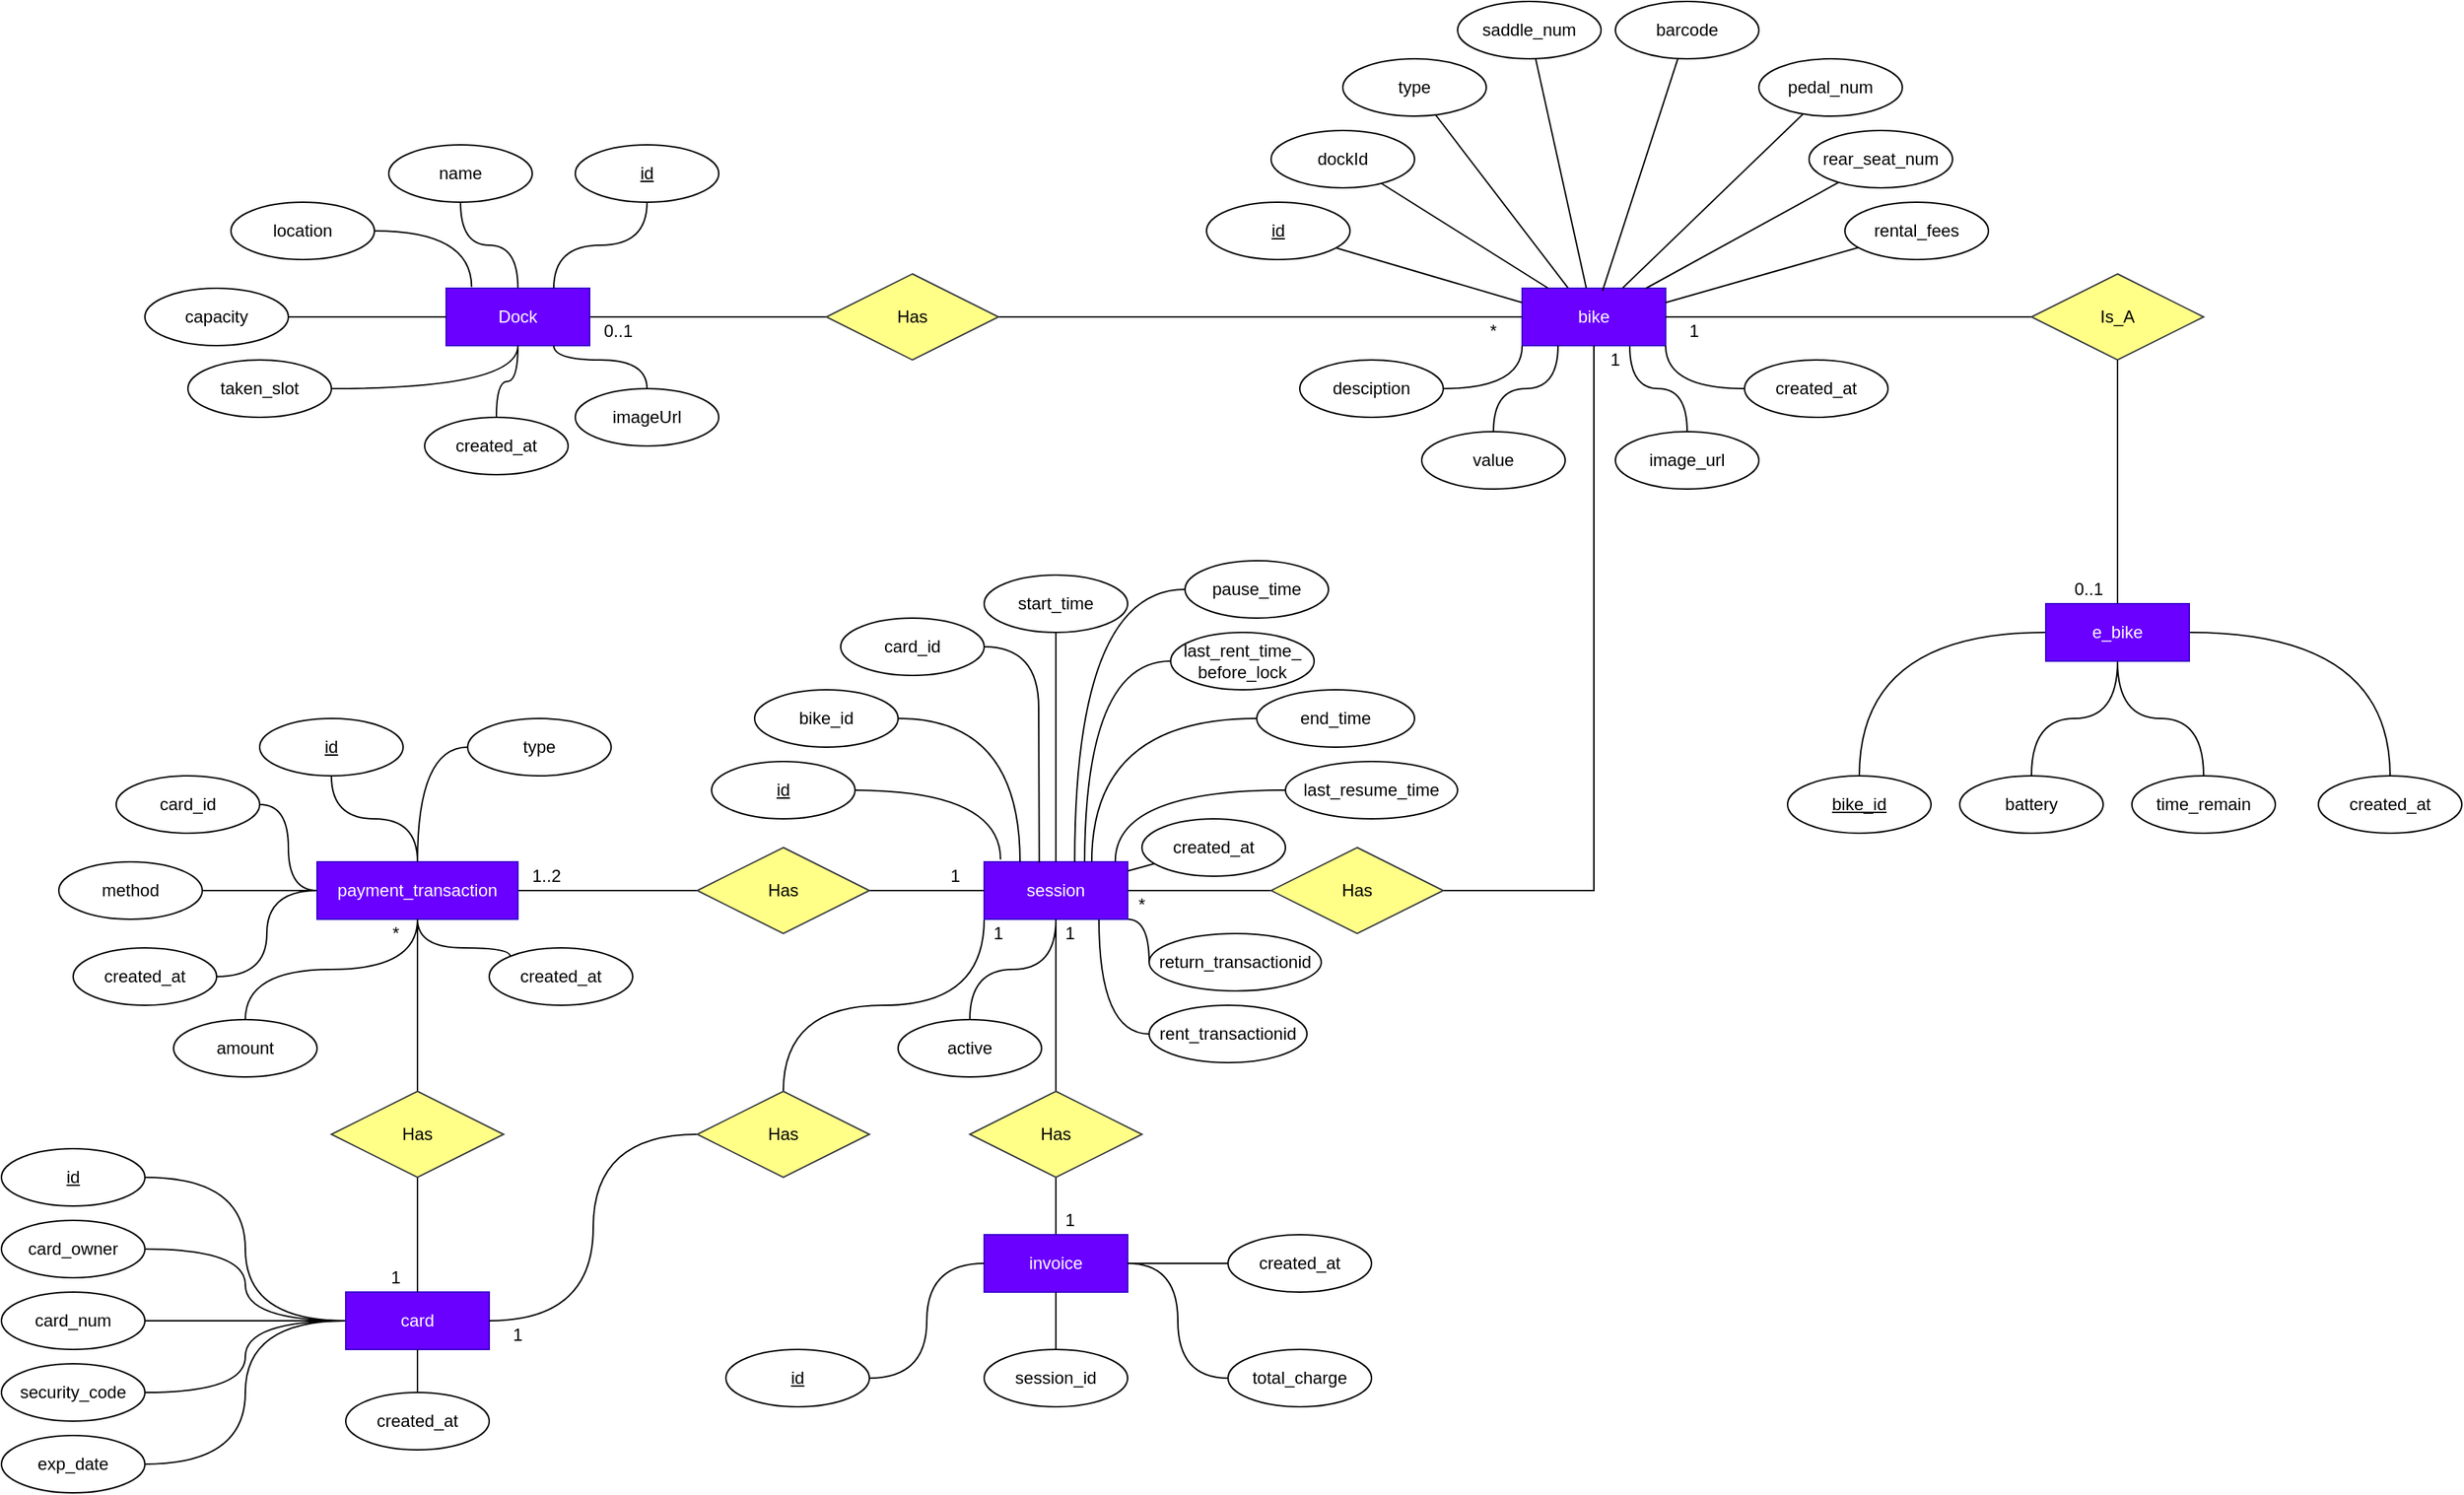 <mxfile version="14.0.4" type="google"><diagram id="R2lEEEUBdFMjLlhIrx00" name="Page-1"><mxGraphModel dx="5002" dy="3440" grid="1" gridSize="10" guides="1" tooltips="1" connect="1" arrows="1" fold="1" page="1" pageScale="1" pageWidth="850" pageHeight="1100" math="0" shadow="0" extFonts="Permanent Marker^https://fonts.googleapis.com/css?family=Permanent+Marker"><root><mxCell id="0"/><mxCell id="1" parent="0"/><mxCell id="kQFxiEn2AQSHC45Njl6s-6" style="edgeStyle=orthogonalEdgeStyle;rounded=0;orthogonalLoop=1;jettySize=auto;html=1;entryX=0;entryY=0.5;entryDx=0;entryDy=0;endArrow=none;endFill=0;" parent="1" source="nFXyZJmwxfO7uHhM_Iyq-1" target="kQFxiEn2AQSHC45Njl6s-3" edge="1"><mxGeometry relative="1" as="geometry"/></mxCell><mxCell id="FiAcEhjqOWRrUEajfDrh-17" style="edgeStyle=orthogonalEdgeStyle;curved=1;rounded=0;orthogonalLoop=1;jettySize=auto;html=1;endArrow=none;endFill=0;" parent="1" source="nFXyZJmwxfO7uHhM_Iyq-1" target="FiAcEhjqOWRrUEajfDrh-16" edge="1"><mxGeometry relative="1" as="geometry"/></mxCell><mxCell id="nFXyZJmwxfO7uHhM_Iyq-1" value="Dock" style="whiteSpace=wrap;html=1;align=center;fillColor=#6a00ff;strokeColor=#3700CC;fontColor=#ffffff;" parent="1" vertex="1"><mxGeometry x="-122" y="-360" width="100" height="40" as="geometry"/></mxCell><mxCell id="FiAcEhjqOWRrUEajfDrh-1" style="edgeStyle=orthogonalEdgeStyle;rounded=0;orthogonalLoop=1;jettySize=auto;html=1;exitX=0.75;exitY=1;exitDx=0;exitDy=0;curved=1;endArrow=none;endFill=0;" parent="1" source="nFXyZJmwxfO7uHhM_Iyq-2" target="TyHwYvP_s_Ih0UxLbke9-3" edge="1"><mxGeometry relative="1" as="geometry"/></mxCell><mxCell id="nFXyZJmwxfO7uHhM_Iyq-2" value="bike" style="whiteSpace=wrap;html=1;align=center;fillColor=#6a00ff;strokeColor=#3700CC;fontColor=#ffffff;" parent="1" vertex="1"><mxGeometry x="628" y="-360" width="100" height="40" as="geometry"/></mxCell><mxCell id="kQFxiEn2AQSHC45Njl6s-7" style="edgeStyle=orthogonalEdgeStyle;rounded=0;orthogonalLoop=1;jettySize=auto;html=1;entryX=0;entryY=0.5;entryDx=0;entryDy=0;endArrow=none;endFill=0;" parent="1" source="kQFxiEn2AQSHC45Njl6s-3" target="nFXyZJmwxfO7uHhM_Iyq-2" edge="1"><mxGeometry relative="1" as="geometry"/></mxCell><mxCell id="kQFxiEn2AQSHC45Njl6s-3" value="Has" style="shape=rhombus;perimeter=rhombusPerimeter;whiteSpace=wrap;html=1;align=center;fillColor=#ffff88;strokeColor=#36393d;" parent="1" vertex="1"><mxGeometry x="143" y="-370" width="120" height="60" as="geometry"/></mxCell><mxCell id="FiAcEhjqOWRrUEajfDrh-33" style="edgeStyle=orthogonalEdgeStyle;curved=1;rounded=0;orthogonalLoop=1;jettySize=auto;html=1;entryX=0.5;entryY=0;entryDx=0;entryDy=0;endArrow=none;endFill=0;" parent="1" source="v_6YXA67Bc5IH5FrmpfF-4" target="nFXyZJmwxfO7uHhM_Iyq-32" edge="1"><mxGeometry relative="1" as="geometry"/></mxCell><mxCell id="FiAcEhjqOWRrUEajfDrh-34" style="edgeStyle=orthogonalEdgeStyle;curved=1;rounded=0;orthogonalLoop=1;jettySize=auto;html=1;entryX=0.5;entryY=0;entryDx=0;entryDy=0;endArrow=none;endFill=0;" parent="1" source="v_6YXA67Bc5IH5FrmpfF-4" target="nFXyZJmwxfO7uHhM_Iyq-33" edge="1"><mxGeometry relative="1" as="geometry"/></mxCell><mxCell id="FiAcEhjqOWRrUEajfDrh-35" style="edgeStyle=orthogonalEdgeStyle;curved=1;rounded=0;orthogonalLoop=1;jettySize=auto;html=1;entryX=0.5;entryY=0;entryDx=0;entryDy=0;endArrow=none;endFill=0;" parent="1" source="v_6YXA67Bc5IH5FrmpfF-4" target="nFXyZJmwxfO7uHhM_Iyq-34" edge="1"><mxGeometry relative="1" as="geometry"/></mxCell><mxCell id="FiAcEhjqOWRrUEajfDrh-36" style="edgeStyle=orthogonalEdgeStyle;curved=1;rounded=0;orthogonalLoop=1;jettySize=auto;html=1;entryX=0.5;entryY=0;entryDx=0;entryDy=0;endArrow=none;endFill=0;" parent="1" source="v_6YXA67Bc5IH5FrmpfF-4" target="FiAcEhjqOWRrUEajfDrh-2" edge="1"><mxGeometry relative="1" as="geometry"/></mxCell><mxCell id="v_6YXA67Bc5IH5FrmpfF-4" value="e_bike" style="whiteSpace=wrap;html=1;align=center;fillColor=#6a00ff;strokeColor=#3700CC;fontColor=#ffffff;" parent="1" vertex="1"><mxGeometry x="993" y="-140" width="100" height="40" as="geometry"/></mxCell><mxCell id="FiAcEhjqOWRrUEajfDrh-38" style="edgeStyle=orthogonalEdgeStyle;curved=1;rounded=0;orthogonalLoop=1;jettySize=auto;html=1;entryX=0.5;entryY=1;entryDx=0;entryDy=0;endArrow=none;endFill=0;" parent="1" source="v_6YXA67Bc5IH5FrmpfF-5" edge="1"><mxGeometry relative="1" as="geometry"><mxPoint x="303" y="280" as="targetPoint"/></mxGeometry></mxCell><mxCell id="FiAcEhjqOWRrUEajfDrh-51" style="edgeStyle=none;rounded=0;orthogonalLoop=1;jettySize=auto;html=1;endArrow=none;endFill=0;" parent="1" source="v_6YXA67Bc5IH5FrmpfF-5" target="FiAcEhjqOWRrUEajfDrh-50" edge="1"><mxGeometry relative="1" as="geometry"/></mxCell><mxCell id="v_6YXA67Bc5IH5FrmpfF-5" value="invoice" style="whiteSpace=wrap;html=1;align=center;fillColor=#6a00ff;strokeColor=#3700CC;fontColor=#ffffff;" parent="1" vertex="1"><mxGeometry x="253" y="300" width="100" height="40" as="geometry"/></mxCell><mxCell id="nFXyZJmwxfO7uHhM_Iyq-5" style="edgeStyle=orthogonalEdgeStyle;rounded=0;orthogonalLoop=1;jettySize=auto;html=1;entryX=0;entryY=0.5;entryDx=0;entryDy=0;endArrow=none;endFill=0;" parent="1" source="v_6YXA67Bc5IH5FrmpfF-6" target="nFXyZJmwxfO7uHhM_Iyq-4" edge="1"><mxGeometry relative="1" as="geometry"/></mxCell><mxCell id="FiAcEhjqOWRrUEajfDrh-41" style="edgeStyle=orthogonalEdgeStyle;curved=1;rounded=0;orthogonalLoop=1;jettySize=auto;html=1;exitX=1;exitY=1;exitDx=0;exitDy=0;entryX=0;entryY=0.5;entryDx=0;entryDy=0;endArrow=none;endFill=0;" parent="1" source="v_6YXA67Bc5IH5FrmpfF-6" target="FiAcEhjqOWRrUEajfDrh-40" edge="1"><mxGeometry relative="1" as="geometry"/></mxCell><mxCell id="FiAcEhjqOWRrUEajfDrh-44" style="edgeStyle=orthogonalEdgeStyle;curved=1;rounded=0;orthogonalLoop=1;jettySize=auto;html=1;entryX=0;entryY=0.5;entryDx=0;entryDy=0;endArrow=none;endFill=0;" parent="1" source="v_6YXA67Bc5IH5FrmpfF-6" target="FiAcEhjqOWRrUEajfDrh-39" edge="1"><mxGeometry relative="1" as="geometry"><Array as="points"><mxPoint x="333" y="160"/></Array></mxGeometry></mxCell><mxCell id="FiAcEhjqOWRrUEajfDrh-47" style="edgeStyle=orthogonalEdgeStyle;curved=1;rounded=0;orthogonalLoop=1;jettySize=auto;html=1;exitX=0;exitY=1;exitDx=0;exitDy=0;entryX=0.5;entryY=0;entryDx=0;entryDy=0;endArrow=none;endFill=0;" parent="1" source="v_6YXA67Bc5IH5FrmpfF-6" target="FiAcEhjqOWRrUEajfDrh-46" edge="1"><mxGeometry relative="1" as="geometry"/></mxCell><mxCell id="FiAcEhjqOWRrUEajfDrh-53" style="edgeStyle=none;rounded=0;orthogonalLoop=1;jettySize=auto;html=1;endArrow=none;endFill=0;" parent="1" source="v_6YXA67Bc5IH5FrmpfF-6" target="FiAcEhjqOWRrUEajfDrh-52" edge="1"><mxGeometry relative="1" as="geometry"/></mxCell><mxCell id="v_6YXA67Bc5IH5FrmpfF-6" value="session" style="whiteSpace=wrap;html=1;align=center;fillColor=#6a00ff;strokeColor=#3700CC;fontColor=#ffffff;" parent="1" vertex="1"><mxGeometry x="253" y="40" width="100" height="40" as="geometry"/></mxCell><mxCell id="FiAcEhjqOWRrUEajfDrh-23" style="edgeStyle=orthogonalEdgeStyle;curved=1;rounded=0;orthogonalLoop=1;jettySize=auto;html=1;entryX=1;entryY=0.5;entryDx=0;entryDy=0;endArrow=none;endFill=0;" parent="1" source="v_6YXA67Bc5IH5FrmpfF-7" target="nFXyZJmwxfO7uHhM_Iyq-54" edge="1"><mxGeometry relative="1" as="geometry"/></mxCell><mxCell id="FiAcEhjqOWRrUEajfDrh-24" style="edgeStyle=orthogonalEdgeStyle;curved=1;rounded=0;orthogonalLoop=1;jettySize=auto;html=1;entryX=1;entryY=0.5;entryDx=0;entryDy=0;endArrow=none;endFill=0;" parent="1" source="v_6YXA67Bc5IH5FrmpfF-7" target="nFXyZJmwxfO7uHhM_Iyq-56" edge="1"><mxGeometry relative="1" as="geometry"/></mxCell><mxCell id="FiAcEhjqOWRrUEajfDrh-25" style="edgeStyle=orthogonalEdgeStyle;curved=1;rounded=0;orthogonalLoop=1;jettySize=auto;html=1;entryX=1;entryY=0.5;entryDx=0;entryDy=0;endArrow=none;endFill=0;" parent="1" source="v_6YXA67Bc5IH5FrmpfF-7" target="nFXyZJmwxfO7uHhM_Iyq-55" edge="1"><mxGeometry relative="1" as="geometry"/></mxCell><mxCell id="FiAcEhjqOWRrUEajfDrh-26" style="edgeStyle=orthogonalEdgeStyle;curved=1;rounded=0;orthogonalLoop=1;jettySize=auto;html=1;entryX=1;entryY=0.5;entryDx=0;entryDy=0;endArrow=none;endFill=0;" parent="1" source="v_6YXA67Bc5IH5FrmpfF-7" target="nFXyZJmwxfO7uHhM_Iyq-57" edge="1"><mxGeometry relative="1" as="geometry"/></mxCell><mxCell id="FiAcEhjqOWRrUEajfDrh-27" style="edgeStyle=orthogonalEdgeStyle;curved=1;rounded=0;orthogonalLoop=1;jettySize=auto;html=1;entryX=1;entryY=0.5;entryDx=0;entryDy=0;endArrow=none;endFill=0;" parent="1" source="v_6YXA67Bc5IH5FrmpfF-7" target="nFXyZJmwxfO7uHhM_Iyq-58" edge="1"><mxGeometry relative="1" as="geometry"/></mxCell><mxCell id="v_6YXA67Bc5IH5FrmpfF-7" value="card" style="whiteSpace=wrap;html=1;align=center;fillColor=#6a00ff;strokeColor=#3700CC;fontColor=#ffffff;" parent="1" vertex="1"><mxGeometry x="-192" y="340" width="100" height="40" as="geometry"/></mxCell><mxCell id="nFXyZJmwxfO7uHhM_Iyq-16" style="edgeStyle=orthogonalEdgeStyle;rounded=0;orthogonalLoop=1;jettySize=auto;html=1;entryX=0;entryY=0.5;entryDx=0;entryDy=0;endArrow=none;endFill=0;" parent="1" source="v_6YXA67Bc5IH5FrmpfF-8" target="nFXyZJmwxfO7uHhM_Iyq-15" edge="1"><mxGeometry relative="1" as="geometry"/></mxCell><mxCell id="FiAcEhjqOWRrUEajfDrh-19" style="edgeStyle=orthogonalEdgeStyle;curved=1;rounded=0;orthogonalLoop=1;jettySize=auto;html=1;entryX=0;entryY=0.5;entryDx=0;entryDy=0;endArrow=none;endFill=0;" parent="1" source="v_6YXA67Bc5IH5FrmpfF-8" target="nFXyZJmwxfO7uHhM_Iyq-46" edge="1"><mxGeometry relative="1" as="geometry"/></mxCell><mxCell id="FiAcEhjqOWRrUEajfDrh-21" style="edgeStyle=orthogonalEdgeStyle;curved=1;rounded=0;orthogonalLoop=1;jettySize=auto;html=1;entryX=0.5;entryY=0;entryDx=0;entryDy=0;endArrow=none;endFill=0;" parent="1" source="v_6YXA67Bc5IH5FrmpfF-8" target="FiAcEhjqOWRrUEajfDrh-20" edge="1"><mxGeometry relative="1" as="geometry"/></mxCell><mxCell id="FiAcEhjqOWRrUEajfDrh-55" style="edgeStyle=orthogonalEdgeStyle;rounded=0;orthogonalLoop=1;jettySize=auto;html=1;entryX=0;entryY=0;entryDx=0;entryDy=0;endArrow=none;endFill=0;curved=1;" parent="1" source="v_6YXA67Bc5IH5FrmpfF-8" target="FiAcEhjqOWRrUEajfDrh-54" edge="1"><mxGeometry relative="1" as="geometry"/></mxCell><mxCell id="v_6YXA67Bc5IH5FrmpfF-8" value="payment_transaction" style="whiteSpace=wrap;html=1;align=center;fillColor=#6a00ff;strokeColor=#3700CC;fontColor=#ffffff;" parent="1" vertex="1"><mxGeometry x="-212" y="40" width="140" height="40" as="geometry"/></mxCell><mxCell id="nFXyZJmwxfO7uHhM_Iyq-6" style="edgeStyle=orthogonalEdgeStyle;rounded=0;orthogonalLoop=1;jettySize=auto;html=1;entryX=0.5;entryY=1;entryDx=0;entryDy=0;endArrow=none;endFill=0;" parent="1" source="nFXyZJmwxfO7uHhM_Iyq-4" target="nFXyZJmwxfO7uHhM_Iyq-2" edge="1"><mxGeometry relative="1" as="geometry"/></mxCell><mxCell id="nFXyZJmwxfO7uHhM_Iyq-4" value="Has" style="shape=rhombus;perimeter=rhombusPerimeter;whiteSpace=wrap;html=1;align=center;fillColor=#ffff88;strokeColor=#36393d;" parent="1" vertex="1"><mxGeometry x="453" y="30" width="120" height="60" as="geometry"/></mxCell><mxCell id="nFXyZJmwxfO7uHhM_Iyq-13" style="edgeStyle=orthogonalEdgeStyle;rounded=0;orthogonalLoop=1;jettySize=auto;html=1;entryX=0.5;entryY=1;entryDx=0;entryDy=0;endArrow=none;endFill=0;" parent="1" source="nFXyZJmwxfO7uHhM_Iyq-11" target="v_6YXA67Bc5IH5FrmpfF-6" edge="1"><mxGeometry relative="1" as="geometry"/></mxCell><mxCell id="FiAcEhjqOWRrUEajfDrh-43" style="edgeStyle=orthogonalEdgeStyle;curved=1;rounded=0;orthogonalLoop=1;jettySize=auto;html=1;endArrow=none;endFill=0;" parent="1" source="nFXyZJmwxfO7uHhM_Iyq-11" edge="1"><mxGeometry relative="1" as="geometry"><mxPoint x="303" y="280" as="targetPoint"/></mxGeometry></mxCell><mxCell id="nFXyZJmwxfO7uHhM_Iyq-11" value="Has" style="shape=rhombus;perimeter=rhombusPerimeter;whiteSpace=wrap;html=1;align=center;fillColor=#ffff88;strokeColor=#36393d;" parent="1" vertex="1"><mxGeometry x="243" y="200" width="120" height="60" as="geometry"/></mxCell><mxCell id="nFXyZJmwxfO7uHhM_Iyq-17" style="edgeStyle=orthogonalEdgeStyle;rounded=0;orthogonalLoop=1;jettySize=auto;html=1;entryX=0;entryY=0.5;entryDx=0;entryDy=0;endArrow=none;endFill=0;" parent="1" source="nFXyZJmwxfO7uHhM_Iyq-15" target="v_6YXA67Bc5IH5FrmpfF-6" edge="1"><mxGeometry relative="1" as="geometry"/></mxCell><mxCell id="nFXyZJmwxfO7uHhM_Iyq-15" value="Has" style="shape=rhombus;perimeter=rhombusPerimeter;whiteSpace=wrap;html=1;align=center;fillColor=#ffff88;strokeColor=#36393d;" parent="1" vertex="1"><mxGeometry x="53" y="30" width="120" height="60" as="geometry"/></mxCell><mxCell id="nFXyZJmwxfO7uHhM_Iyq-21" style="edgeStyle=orthogonalEdgeStyle;rounded=0;orthogonalLoop=1;jettySize=auto;html=1;entryX=1;entryY=0.5;entryDx=0;entryDy=0;endArrow=none;endFill=0;" parent="1" source="nFXyZJmwxfO7uHhM_Iyq-19" target="nFXyZJmwxfO7uHhM_Iyq-2" edge="1"><mxGeometry relative="1" as="geometry"/></mxCell><mxCell id="FiAcEhjqOWRrUEajfDrh-30" style="edgeStyle=orthogonalEdgeStyle;curved=1;rounded=0;orthogonalLoop=1;jettySize=auto;html=1;entryX=0.5;entryY=0;entryDx=0;entryDy=0;endArrow=none;endFill=0;" parent="1" source="nFXyZJmwxfO7uHhM_Iyq-19" target="v_6YXA67Bc5IH5FrmpfF-4" edge="1"><mxGeometry relative="1" as="geometry"/></mxCell><mxCell id="nFXyZJmwxfO7uHhM_Iyq-19" value="Is_A" style="shape=rhombus;perimeter=rhombusPerimeter;whiteSpace=wrap;html=1;align=center;fillColor=#ffff88;strokeColor=#36393d;" parent="1" vertex="1"><mxGeometry x="983" y="-370" width="120" height="60" as="geometry"/></mxCell><mxCell id="nFXyZJmwxfO7uHhM_Iyq-115" style="rounded=0;orthogonalLoop=1;jettySize=auto;html=1;entryX=0;entryY=0.25;entryDx=0;entryDy=0;endArrow=none;endFill=0;" parent="1" source="nFXyZJmwxfO7uHhM_Iyq-22" target="nFXyZJmwxfO7uHhM_Iyq-2" edge="1"><mxGeometry relative="1" as="geometry"/></mxCell><mxCell id="nFXyZJmwxfO7uHhM_Iyq-22" value="id" style="ellipse;whiteSpace=wrap;html=1;align=center;fontStyle=4;" parent="1" vertex="1"><mxGeometry x="408" y="-420" width="100" height="40" as="geometry"/></mxCell><mxCell id="nFXyZJmwxfO7uHhM_Iyq-117" style="edgeStyle=none;rounded=0;orthogonalLoop=1;jettySize=auto;html=1;entryX=0.32;entryY=-0.004;entryDx=0;entryDy=0;entryPerimeter=0;endArrow=none;endFill=0;" parent="1" source="nFXyZJmwxfO7uHhM_Iyq-23" target="nFXyZJmwxfO7uHhM_Iyq-2" edge="1"><mxGeometry relative="1" as="geometry"/></mxCell><mxCell id="nFXyZJmwxfO7uHhM_Iyq-23" value="type" style="ellipse;whiteSpace=wrap;html=1;align=center;" parent="1" vertex="1"><mxGeometry x="503" y="-520" width="100" height="40" as="geometry"/></mxCell><mxCell id="nFXyZJmwxfO7uHhM_Iyq-118" style="edgeStyle=none;rounded=0;orthogonalLoop=1;jettySize=auto;html=1;entryX=0.447;entryY=-0.004;entryDx=0;entryDy=0;entryPerimeter=0;endArrow=none;endFill=0;" parent="1" source="nFXyZJmwxfO7uHhM_Iyq-24" target="nFXyZJmwxfO7uHhM_Iyq-2" edge="1"><mxGeometry relative="1" as="geometry"/></mxCell><mxCell id="nFXyZJmwxfO7uHhM_Iyq-24" value="saddle_num" style="ellipse;whiteSpace=wrap;html=1;align=center;" parent="1" vertex="1"><mxGeometry x="583" y="-560" width="100" height="40" as="geometry"/></mxCell><mxCell id="nFXyZJmwxfO7uHhM_Iyq-120" style="edgeStyle=none;rounded=0;orthogonalLoop=1;jettySize=auto;html=1;entryX=0.7;entryY=-0.004;entryDx=0;entryDy=0;entryPerimeter=0;endArrow=none;endFill=0;" parent="1" source="nFXyZJmwxfO7uHhM_Iyq-25" target="nFXyZJmwxfO7uHhM_Iyq-2" edge="1"><mxGeometry relative="1" as="geometry"/></mxCell><mxCell id="nFXyZJmwxfO7uHhM_Iyq-25" value="pedal_num" style="ellipse;whiteSpace=wrap;html=1;align=center;" parent="1" vertex="1"><mxGeometry x="793" y="-520" width="100" height="40" as="geometry"/></mxCell><mxCell id="nFXyZJmwxfO7uHhM_Iyq-121" style="edgeStyle=none;rounded=0;orthogonalLoop=1;jettySize=auto;html=1;endArrow=none;endFill=0;" parent="1" source="nFXyZJmwxfO7uHhM_Iyq-26" target="nFXyZJmwxfO7uHhM_Iyq-2" edge="1"><mxGeometry relative="1" as="geometry"/></mxCell><mxCell id="nFXyZJmwxfO7uHhM_Iyq-26" value="rear_seat_num" style="ellipse;whiteSpace=wrap;html=1;align=center;" parent="1" vertex="1"><mxGeometry x="828" y="-470" width="100" height="40" as="geometry"/></mxCell><mxCell id="nFXyZJmwxfO7uHhM_Iyq-122" style="edgeStyle=none;rounded=0;orthogonalLoop=1;jettySize=auto;html=1;entryX=1;entryY=0.25;entryDx=0;entryDy=0;endArrow=none;endFill=0;" parent="1" source="nFXyZJmwxfO7uHhM_Iyq-27" target="nFXyZJmwxfO7uHhM_Iyq-2" edge="1"><mxGeometry relative="1" as="geometry"/></mxCell><mxCell id="nFXyZJmwxfO7uHhM_Iyq-27" value="rental_fees" style="ellipse;whiteSpace=wrap;html=1;align=center;" parent="1" vertex="1"><mxGeometry x="853" y="-420" width="100" height="40" as="geometry"/></mxCell><mxCell id="nFXyZJmwxfO7uHhM_Iyq-111" style="edgeStyle=orthogonalEdgeStyle;curved=1;rounded=0;orthogonalLoop=1;jettySize=auto;html=1;entryX=0.25;entryY=1;entryDx=0;entryDy=0;endArrow=none;endFill=0;" parent="1" source="nFXyZJmwxfO7uHhM_Iyq-28" target="nFXyZJmwxfO7uHhM_Iyq-2" edge="1"><mxGeometry relative="1" as="geometry"/></mxCell><mxCell id="nFXyZJmwxfO7uHhM_Iyq-28" value="value" style="ellipse;whiteSpace=wrap;html=1;align=center;" parent="1" vertex="1"><mxGeometry x="558" y="-260" width="100" height="40" as="geometry"/></mxCell><mxCell id="nFXyZJmwxfO7uHhM_Iyq-116" style="edgeStyle=none;rounded=0;orthogonalLoop=1;jettySize=auto;html=1;endArrow=none;endFill=0;" parent="1" source="nFXyZJmwxfO7uHhM_Iyq-31" target="nFXyZJmwxfO7uHhM_Iyq-2" edge="1"><mxGeometry relative="1" as="geometry"/></mxCell><mxCell id="nFXyZJmwxfO7uHhM_Iyq-31" value="dockId" style="ellipse;whiteSpace=wrap;html=1;align=center;" parent="1" vertex="1"><mxGeometry x="453" y="-470" width="100" height="40" as="geometry"/></mxCell><mxCell id="nFXyZJmwxfO7uHhM_Iyq-32" value="bike_id" style="ellipse;whiteSpace=wrap;html=1;align=center;fontStyle=4;" parent="1" vertex="1"><mxGeometry x="813" y="-20" width="100" height="40" as="geometry"/></mxCell><mxCell id="nFXyZJmwxfO7uHhM_Iyq-33" value="battery" style="ellipse;whiteSpace=wrap;html=1;align=center;" parent="1" vertex="1"><mxGeometry x="933" y="-20" width="100" height="40" as="geometry"/></mxCell><mxCell id="nFXyZJmwxfO7uHhM_Iyq-34" value="time_remain" style="ellipse;whiteSpace=wrap;html=1;align=center;" parent="1" vertex="1"><mxGeometry x="1053" y="-20" width="100" height="40" as="geometry"/></mxCell><mxCell id="nFXyZJmwxfO7uHhM_Iyq-99" style="edgeStyle=orthogonalEdgeStyle;curved=1;rounded=0;orthogonalLoop=1;jettySize=auto;html=1;entryX=0.75;entryY=0;entryDx=0;entryDy=0;endArrow=none;endFill=0;" parent="1" source="nFXyZJmwxfO7uHhM_Iyq-35" target="nFXyZJmwxfO7uHhM_Iyq-1" edge="1"><mxGeometry relative="1" as="geometry"/></mxCell><mxCell id="nFXyZJmwxfO7uHhM_Iyq-35" value="id" style="ellipse;whiteSpace=wrap;html=1;align=center;fontStyle=4;" parent="1" vertex="1"><mxGeometry x="-32" y="-460" width="100" height="40" as="geometry"/></mxCell><mxCell id="nFXyZJmwxfO7uHhM_Iyq-98" style="edgeStyle=orthogonalEdgeStyle;curved=1;rounded=0;orthogonalLoop=1;jettySize=auto;html=1;entryX=0.5;entryY=0;entryDx=0;entryDy=0;endArrow=none;endFill=0;" parent="1" source="nFXyZJmwxfO7uHhM_Iyq-36" target="nFXyZJmwxfO7uHhM_Iyq-1" edge="1"><mxGeometry relative="1" as="geometry"/></mxCell><mxCell id="nFXyZJmwxfO7uHhM_Iyq-36" value="name" style="ellipse;whiteSpace=wrap;html=1;align=center;" parent="1" vertex="1"><mxGeometry x="-162" y="-460" width="100" height="40" as="geometry"/></mxCell><mxCell id="nFXyZJmwxfO7uHhM_Iyq-97" style="edgeStyle=orthogonalEdgeStyle;curved=1;rounded=0;orthogonalLoop=1;jettySize=auto;html=1;entryX=0.177;entryY=-0.021;entryDx=0;entryDy=0;entryPerimeter=0;endArrow=none;endFill=0;" parent="1" source="nFXyZJmwxfO7uHhM_Iyq-37" target="nFXyZJmwxfO7uHhM_Iyq-1" edge="1"><mxGeometry relative="1" as="geometry"/></mxCell><mxCell id="nFXyZJmwxfO7uHhM_Iyq-37" value="location" style="ellipse;whiteSpace=wrap;html=1;align=center;" parent="1" vertex="1"><mxGeometry x="-272" y="-420" width="100" height="40" as="geometry"/></mxCell><mxCell id="nFXyZJmwxfO7uHhM_Iyq-96" style="edgeStyle=orthogonalEdgeStyle;curved=1;rounded=0;orthogonalLoop=1;jettySize=auto;html=1;entryX=0;entryY=0.5;entryDx=0;entryDy=0;endArrow=none;endFill=0;" parent="1" source="nFXyZJmwxfO7uHhM_Iyq-38" target="nFXyZJmwxfO7uHhM_Iyq-1" edge="1"><mxGeometry relative="1" as="geometry"/></mxCell><mxCell id="nFXyZJmwxfO7uHhM_Iyq-38" value="capacity" style="ellipse;whiteSpace=wrap;html=1;align=center;" parent="1" vertex="1"><mxGeometry x="-332" y="-360" width="100" height="40" as="geometry"/></mxCell><mxCell id="nFXyZJmwxfO7uHhM_Iyq-95" style="edgeStyle=orthogonalEdgeStyle;curved=1;rounded=0;orthogonalLoop=1;jettySize=auto;html=1;entryX=0.5;entryY=1;entryDx=0;entryDy=0;endArrow=none;endFill=0;" parent="1" source="nFXyZJmwxfO7uHhM_Iyq-39" target="nFXyZJmwxfO7uHhM_Iyq-1" edge="1"><mxGeometry relative="1" as="geometry"/></mxCell><mxCell id="nFXyZJmwxfO7uHhM_Iyq-39" value="taken_slot" style="ellipse;whiteSpace=wrap;html=1;align=center;" parent="1" vertex="1"><mxGeometry x="-302" y="-310" width="100" height="40" as="geometry"/></mxCell><mxCell id="nFXyZJmwxfO7uHhM_Iyq-100" style="edgeStyle=orthogonalEdgeStyle;curved=1;rounded=0;orthogonalLoop=1;jettySize=auto;html=1;entryX=0.114;entryY=-0.041;entryDx=0;entryDy=0;entryPerimeter=0;endArrow=none;endFill=0;" parent="1" target="v_6YXA67Bc5IH5FrmpfF-6" edge="1"><mxGeometry relative="1" as="geometry"><mxPoint x="163" y="-10" as="sourcePoint"/></mxGeometry></mxCell><mxCell id="nFXyZJmwxfO7uHhM_Iyq-40" value="id" style="ellipse;whiteSpace=wrap;html=1;align=center;fontStyle=4;" parent="1" vertex="1"><mxGeometry x="63" y="-30" width="100" height="40" as="geometry"/></mxCell><mxCell id="nFXyZJmwxfO7uHhM_Iyq-103" style="edgeStyle=orthogonalEdgeStyle;curved=1;rounded=0;orthogonalLoop=1;jettySize=auto;html=1;entryX=0.384;entryY=0.016;entryDx=0;entryDy=0;entryPerimeter=0;endArrow=none;endFill=0;" parent="1" source="nFXyZJmwxfO7uHhM_Iyq-41" target="v_6YXA67Bc5IH5FrmpfF-6" edge="1"><mxGeometry relative="1" as="geometry"><Array as="points"><mxPoint x="291" y="-110"/><mxPoint x="291" y="-25"/></Array></mxGeometry></mxCell><mxCell id="nFXyZJmwxfO7uHhM_Iyq-41" value="card_id" style="ellipse;whiteSpace=wrap;html=1;align=center;" parent="1" vertex="1"><mxGeometry x="153" y="-130" width="100" height="40" as="geometry"/></mxCell><mxCell id="nFXyZJmwxfO7uHhM_Iyq-101" style="edgeStyle=orthogonalEdgeStyle;curved=1;rounded=0;orthogonalLoop=1;jettySize=auto;html=1;entryX=0.25;entryY=0;entryDx=0;entryDy=0;endArrow=none;endFill=0;" parent="1" source="nFXyZJmwxfO7uHhM_Iyq-42" target="v_6YXA67Bc5IH5FrmpfF-6" edge="1"><mxGeometry relative="1" as="geometry"/></mxCell><mxCell id="nFXyZJmwxfO7uHhM_Iyq-42" value="bike_id" style="ellipse;whiteSpace=wrap;html=1;align=center;" parent="1" vertex="1"><mxGeometry x="93" y="-80" width="100" height="40" as="geometry"/></mxCell><mxCell id="nFXyZJmwxfO7uHhM_Iyq-104" style="edgeStyle=orthogonalEdgeStyle;curved=1;rounded=0;orthogonalLoop=1;jettySize=auto;html=1;entryX=0.5;entryY=0;entryDx=0;entryDy=0;endArrow=none;endFill=0;" parent="1" source="nFXyZJmwxfO7uHhM_Iyq-43" target="v_6YXA67Bc5IH5FrmpfF-6" edge="1"><mxGeometry relative="1" as="geometry"/></mxCell><mxCell id="nFXyZJmwxfO7uHhM_Iyq-43" value="start_time" style="ellipse;whiteSpace=wrap;html=1;align=center;" parent="1" vertex="1"><mxGeometry x="253" y="-160" width="100" height="40" as="geometry"/></mxCell><mxCell id="nFXyZJmwxfO7uHhM_Iyq-106" style="edgeStyle=orthogonalEdgeStyle;curved=1;rounded=0;orthogonalLoop=1;jettySize=auto;html=1;entryX=0.631;entryY=0.004;entryDx=0;entryDy=0;entryPerimeter=0;endArrow=none;endFill=0;" parent="1" source="nFXyZJmwxfO7uHhM_Iyq-44" target="v_6YXA67Bc5IH5FrmpfF-6" edge="1"><mxGeometry relative="1" as="geometry"/></mxCell><mxCell id="nFXyZJmwxfO7uHhM_Iyq-44" value="pause_time" style="ellipse;whiteSpace=wrap;html=1;align=center;" parent="1" vertex="1"><mxGeometry x="393" y="-170" width="100" height="40" as="geometry"/></mxCell><mxCell id="nFXyZJmwxfO7uHhM_Iyq-63" style="edgeStyle=orthogonalEdgeStyle;rounded=0;orthogonalLoop=1;jettySize=auto;html=1;entryX=0.5;entryY=0;entryDx=0;entryDy=0;endArrow=none;endFill=0;curved=1;" parent="1" source="nFXyZJmwxfO7uHhM_Iyq-45" target="v_6YXA67Bc5IH5FrmpfF-8" edge="1"><mxGeometry relative="1" as="geometry"/></mxCell><mxCell id="nFXyZJmwxfO7uHhM_Iyq-45" value="id" style="ellipse;whiteSpace=wrap;html=1;align=center;fontStyle=4;" parent="1" vertex="1"><mxGeometry x="-252" y="-60" width="100" height="40" as="geometry"/></mxCell><mxCell id="nFXyZJmwxfO7uHhM_Iyq-46" value="type" style="ellipse;whiteSpace=wrap;html=1;align=center;" parent="1" vertex="1"><mxGeometry x="-107" y="-60" width="100" height="40" as="geometry"/></mxCell><mxCell id="nFXyZJmwxfO7uHhM_Iyq-67" style="edgeStyle=orthogonalEdgeStyle;curved=1;rounded=0;orthogonalLoop=1;jettySize=auto;html=1;entryX=0.5;entryY=1;entryDx=0;entryDy=0;endArrow=none;endFill=0;" parent="1" source="nFXyZJmwxfO7uHhM_Iyq-48" target="v_6YXA67Bc5IH5FrmpfF-8" edge="1"><mxGeometry relative="1" as="geometry"/></mxCell><mxCell id="nFXyZJmwxfO7uHhM_Iyq-48" value="amount" style="ellipse;whiteSpace=wrap;html=1;align=center;" parent="1" vertex="1"><mxGeometry x="-312" y="150" width="100" height="40" as="geometry"/></mxCell><mxCell id="nFXyZJmwxfO7uHhM_Iyq-66" style="edgeStyle=orthogonalEdgeStyle;curved=1;rounded=0;orthogonalLoop=1;jettySize=auto;html=1;entryX=0;entryY=0.5;entryDx=0;entryDy=0;endArrow=none;endFill=0;" parent="1" source="nFXyZJmwxfO7uHhM_Iyq-49" target="v_6YXA67Bc5IH5FrmpfF-8" edge="1"><mxGeometry relative="1" as="geometry"/></mxCell><mxCell id="nFXyZJmwxfO7uHhM_Iyq-49" value="created_at" style="ellipse;whiteSpace=wrap;html=1;align=center;" parent="1" vertex="1"><mxGeometry x="-382" y="100" width="100" height="40" as="geometry"/></mxCell><mxCell id="nFXyZJmwxfO7uHhM_Iyq-65" style="edgeStyle=orthogonalEdgeStyle;curved=1;rounded=0;orthogonalLoop=1;jettySize=auto;html=1;endArrow=none;endFill=0;" parent="1" source="nFXyZJmwxfO7uHhM_Iyq-50" edge="1"><mxGeometry relative="1" as="geometry"><mxPoint x="-212" y="60" as="targetPoint"/></mxGeometry></mxCell><mxCell id="nFXyZJmwxfO7uHhM_Iyq-50" value="method" style="ellipse;whiteSpace=wrap;html=1;align=center;" parent="1" vertex="1"><mxGeometry x="-392" y="40" width="100" height="40" as="geometry"/></mxCell><mxCell id="nFXyZJmwxfO7uHhM_Iyq-107" style="edgeStyle=orthogonalEdgeStyle;curved=1;rounded=0;orthogonalLoop=1;jettySize=auto;html=1;entryX=0.75;entryY=0;entryDx=0;entryDy=0;endArrow=none;endFill=0;" parent="1" source="nFXyZJmwxfO7uHhM_Iyq-51" target="v_6YXA67Bc5IH5FrmpfF-6" edge="1"><mxGeometry relative="1" as="geometry"/></mxCell><mxCell id="nFXyZJmwxfO7uHhM_Iyq-51" value="end_time" style="ellipse;whiteSpace=wrap;html=1;align=center;" parent="1" vertex="1"><mxGeometry x="443" y="-80" width="110" height="40" as="geometry"/></mxCell><mxCell id="nFXyZJmwxfO7uHhM_Iyq-108" style="edgeStyle=orthogonalEdgeStyle;curved=1;rounded=0;orthogonalLoop=1;jettySize=auto;html=1;entryX=0.914;entryY=-0.007;entryDx=0;entryDy=0;entryPerimeter=0;endArrow=none;endFill=0;" parent="1" source="nFXyZJmwxfO7uHhM_Iyq-52" target="v_6YXA67Bc5IH5FrmpfF-6" edge="1"><mxGeometry relative="1" as="geometry"/></mxCell><mxCell id="nFXyZJmwxfO7uHhM_Iyq-52" value="last_resume_time" style="ellipse;whiteSpace=wrap;html=1;align=center;" parent="1" vertex="1"><mxGeometry x="463" y="-30" width="120" height="40" as="geometry"/></mxCell><mxCell id="nFXyZJmwxfO7uHhM_Iyq-64" style="edgeStyle=orthogonalEdgeStyle;curved=1;rounded=0;orthogonalLoop=1;jettySize=auto;html=1;entryX=0;entryY=0.5;entryDx=0;entryDy=0;endArrow=none;endFill=0;" parent="1" source="nFXyZJmwxfO7uHhM_Iyq-53" target="v_6YXA67Bc5IH5FrmpfF-8" edge="1"><mxGeometry relative="1" as="geometry"/></mxCell><mxCell id="nFXyZJmwxfO7uHhM_Iyq-53" value="card_id" style="ellipse;whiteSpace=wrap;html=1;align=center;" parent="1" vertex="1"><mxGeometry x="-352" y="-20" width="100" height="40" as="geometry"/></mxCell><mxCell id="nFXyZJmwxfO7uHhM_Iyq-54" value="id" style="ellipse;whiteSpace=wrap;html=1;align=center;fontStyle=4;" parent="1" vertex="1"><mxGeometry x="-432" y="240" width="100" height="40" as="geometry"/></mxCell><mxCell id="nFXyZJmwxfO7uHhM_Iyq-55" value="card_num" style="ellipse;whiteSpace=wrap;html=1;align=center;" parent="1" vertex="1"><mxGeometry x="-432" y="340" width="100" height="40" as="geometry"/></mxCell><mxCell id="nFXyZJmwxfO7uHhM_Iyq-56" value="card_owner" style="ellipse;whiteSpace=wrap;html=1;align=center;" parent="1" vertex="1"><mxGeometry x="-432" y="290" width="100" height="40" as="geometry"/></mxCell><mxCell id="nFXyZJmwxfO7uHhM_Iyq-57" value="security_code" style="ellipse;whiteSpace=wrap;html=1;align=center;" parent="1" vertex="1"><mxGeometry x="-432" y="390" width="100" height="40" as="geometry"/></mxCell><mxCell id="nFXyZJmwxfO7uHhM_Iyq-58" value="exp_date" style="ellipse;whiteSpace=wrap;html=1;align=center;" parent="1" vertex="1"><mxGeometry x="-432" y="440" width="100" height="40" as="geometry"/></mxCell><mxCell id="nFXyZJmwxfO7uHhM_Iyq-69" style="edgeStyle=orthogonalEdgeStyle;curved=1;rounded=0;orthogonalLoop=1;jettySize=auto;html=1;entryX=0;entryY=0.5;entryDx=0;entryDy=0;endArrow=none;endFill=0;" parent="1" source="nFXyZJmwxfO7uHhM_Iyq-59" target="v_6YXA67Bc5IH5FrmpfF-5" edge="1"><mxGeometry relative="1" as="geometry"/></mxCell><mxCell id="nFXyZJmwxfO7uHhM_Iyq-59" value="id" style="ellipse;whiteSpace=wrap;html=1;align=center;fontStyle=4;" parent="1" vertex="1"><mxGeometry x="73" y="380" width="100" height="40" as="geometry"/></mxCell><mxCell id="nFXyZJmwxfO7uHhM_Iyq-70" style="edgeStyle=orthogonalEdgeStyle;curved=1;rounded=0;orthogonalLoop=1;jettySize=auto;html=1;entryX=0.5;entryY=1;entryDx=0;entryDy=0;endArrow=none;endFill=0;" parent="1" source="nFXyZJmwxfO7uHhM_Iyq-61" target="v_6YXA67Bc5IH5FrmpfF-5" edge="1"><mxGeometry relative="1" as="geometry"/></mxCell><mxCell id="nFXyZJmwxfO7uHhM_Iyq-61" value="session_id" style="ellipse;whiteSpace=wrap;html=1;align=center;" parent="1" vertex="1"><mxGeometry x="253" y="380" width="100" height="40" as="geometry"/></mxCell><mxCell id="nFXyZJmwxfO7uHhM_Iyq-72" style="edgeStyle=orthogonalEdgeStyle;curved=1;rounded=0;orthogonalLoop=1;jettySize=auto;html=1;entryX=1;entryY=0.5;entryDx=0;entryDy=0;endArrow=none;endFill=0;" parent="1" source="nFXyZJmwxfO7uHhM_Iyq-62" target="v_6YXA67Bc5IH5FrmpfF-5" edge="1"><mxGeometry relative="1" as="geometry"/></mxCell><mxCell id="nFXyZJmwxfO7uHhM_Iyq-62" value="total_charge" style="ellipse;whiteSpace=wrap;html=1;align=center;" parent="1" vertex="1"><mxGeometry x="423" y="380" width="100" height="40" as="geometry"/></mxCell><mxCell id="nFXyZJmwxfO7uHhM_Iyq-119" style="edgeStyle=none;rounded=0;orthogonalLoop=1;jettySize=auto;html=1;entryX=0.56;entryY=0.046;entryDx=0;entryDy=0;entryPerimeter=0;endArrow=none;endFill=0;" parent="1" source="nFXyZJmwxfO7uHhM_Iyq-109" target="nFXyZJmwxfO7uHhM_Iyq-2" edge="1"><mxGeometry relative="1" as="geometry"/></mxCell><mxCell id="nFXyZJmwxfO7uHhM_Iyq-109" value="barcode" style="ellipse;whiteSpace=wrap;html=1;align=center;" parent="1" vertex="1"><mxGeometry x="693" y="-560" width="100" height="40" as="geometry"/></mxCell><mxCell id="TyHwYvP_s_Ih0UxLbke9-2" style="edgeStyle=orthogonalEdgeStyle;rounded=0;orthogonalLoop=1;jettySize=auto;html=1;entryX=0.75;entryY=1;entryDx=0;entryDy=0;endArrow=none;endFill=0;curved=1;" parent="1" source="TyHwYvP_s_Ih0UxLbke9-1" target="nFXyZJmwxfO7uHhM_Iyq-1" edge="1"><mxGeometry relative="1" as="geometry"/></mxCell><mxCell id="TyHwYvP_s_Ih0UxLbke9-1" value="imageUrl" style="ellipse;whiteSpace=wrap;html=1;align=center;" parent="1" vertex="1"><mxGeometry x="-32" y="-290" width="100" height="40" as="geometry"/></mxCell><mxCell id="TyHwYvP_s_Ih0UxLbke9-3" value="image_url" style="ellipse;whiteSpace=wrap;html=1;align=center;" parent="1" vertex="1"><mxGeometry x="693" y="-260" width="100" height="40" as="geometry"/></mxCell><mxCell id="FiAcEhjqOWRrUEajfDrh-2" value="created_at" style="ellipse;whiteSpace=wrap;html=1;align=center;" parent="1" vertex="1"><mxGeometry x="1183" y="-20" width="100" height="40" as="geometry"/></mxCell><mxCell id="FiAcEhjqOWRrUEajfDrh-3" value="created_at" style="ellipse;whiteSpace=wrap;html=1;align=center;" parent="1" vertex="1"><mxGeometry x="783" y="-310" width="100" height="40" as="geometry"/></mxCell><mxCell id="FiAcEhjqOWRrUEajfDrh-15" style="edgeStyle=orthogonalEdgeStyle;curved=1;rounded=0;orthogonalLoop=1;jettySize=auto;html=1;exitX=0;exitY=1;exitDx=0;exitDy=0;entryX=0;entryY=0.5;entryDx=0;entryDy=0;endArrow=none;endFill=0;" parent="1" source="FiAcEhjqOWRrUEajfDrh-9" target="FiAcEhjqOWRrUEajfDrh-3" edge="1"><mxGeometry relative="1" as="geometry"/></mxCell><mxCell id="FiAcEhjqOWRrUEajfDrh-9" value="1" style="text;html=1;strokeColor=none;fillColor=none;align=center;verticalAlign=middle;whiteSpace=wrap;rounded=0;" parent="1" vertex="1"><mxGeometry x="728" y="-340" width="40" height="20" as="geometry"/></mxCell><mxCell id="FiAcEhjqOWRrUEajfDrh-10" value="0..1" style="text;html=1;strokeColor=none;fillColor=none;align=center;verticalAlign=middle;whiteSpace=wrap;rounded=0;" parent="1" vertex="1"><mxGeometry x="1003" y="-160" width="40" height="20" as="geometry"/></mxCell><mxCell id="FiAcEhjqOWRrUEajfDrh-11" value="0..1" style="text;html=1;strokeColor=none;fillColor=none;align=center;verticalAlign=middle;whiteSpace=wrap;rounded=0;" parent="1" vertex="1"><mxGeometry x="-22" y="-340" width="40" height="20" as="geometry"/></mxCell><mxCell id="FiAcEhjqOWRrUEajfDrh-14" style="edgeStyle=orthogonalEdgeStyle;curved=1;rounded=0;orthogonalLoop=1;jettySize=auto;html=1;exitX=1;exitY=1;exitDx=0;exitDy=0;entryX=1;entryY=0.5;entryDx=0;entryDy=0;endArrow=none;endFill=0;" parent="1" source="FiAcEhjqOWRrUEajfDrh-12" target="FiAcEhjqOWRrUEajfDrh-13" edge="1"><mxGeometry relative="1" as="geometry"/></mxCell><mxCell id="FiAcEhjqOWRrUEajfDrh-12" value="*" style="text;html=1;strokeColor=none;fillColor=none;align=center;verticalAlign=middle;whiteSpace=wrap;rounded=0;" parent="1" vertex="1"><mxGeometry x="588" y="-340" width="40" height="20" as="geometry"/></mxCell><mxCell id="FiAcEhjqOWRrUEajfDrh-13" value="desciption" style="ellipse;whiteSpace=wrap;html=1;align=center;" parent="1" vertex="1"><mxGeometry x="473" y="-310" width="100" height="40" as="geometry"/></mxCell><mxCell id="FiAcEhjqOWRrUEajfDrh-16" value="created_at" style="ellipse;whiteSpace=wrap;html=1;align=center;" parent="1" vertex="1"><mxGeometry x="-137" y="-270" width="100" height="40" as="geometry"/></mxCell><mxCell id="FiAcEhjqOWRrUEajfDrh-22" style="edgeStyle=orthogonalEdgeStyle;curved=1;rounded=0;orthogonalLoop=1;jettySize=auto;html=1;entryX=0.5;entryY=0;entryDx=0;entryDy=0;endArrow=none;endFill=0;" parent="1" source="FiAcEhjqOWRrUEajfDrh-20" target="v_6YXA67Bc5IH5FrmpfF-7" edge="1"><mxGeometry relative="1" as="geometry"/></mxCell><mxCell id="FiAcEhjqOWRrUEajfDrh-20" value="Has" style="shape=rhombus;perimeter=rhombusPerimeter;whiteSpace=wrap;html=1;align=center;fillColor=#ffff88;strokeColor=#36393d;" parent="1" vertex="1"><mxGeometry x="-202" y="200" width="120" height="60" as="geometry"/></mxCell><mxCell id="FiAcEhjqOWRrUEajfDrh-39" value="rent_transactionid" style="ellipse;whiteSpace=wrap;html=1;align=center;" parent="1" vertex="1"><mxGeometry x="368" y="140" width="110" height="40" as="geometry"/></mxCell><mxCell id="FiAcEhjqOWRrUEajfDrh-40" value="return_transactionid" style="ellipse;whiteSpace=wrap;html=1;align=center;" parent="1" vertex="1"><mxGeometry x="368" y="90" width="120" height="40" as="geometry"/></mxCell><mxCell id="FiAcEhjqOWRrUEajfDrh-48" style="edgeStyle=orthogonalEdgeStyle;curved=1;rounded=0;orthogonalLoop=1;jettySize=auto;html=1;entryX=1;entryY=0.5;entryDx=0;entryDy=0;endArrow=none;endFill=0;" parent="1" source="FiAcEhjqOWRrUEajfDrh-46" target="v_6YXA67Bc5IH5FrmpfF-7" edge="1"><mxGeometry relative="1" as="geometry"/></mxCell><mxCell id="FiAcEhjqOWRrUEajfDrh-46" value="Has" style="shape=rhombus;perimeter=rhombusPerimeter;whiteSpace=wrap;html=1;align=center;fillColor=#ffff88;strokeColor=#36393d;" parent="1" vertex="1"><mxGeometry x="53" y="200" width="120" height="60" as="geometry"/></mxCell><mxCell id="FiAcEhjqOWRrUEajfDrh-50" value="created_at" style="ellipse;whiteSpace=wrap;html=1;align=center;" parent="1" vertex="1"><mxGeometry x="423" y="300" width="100" height="40" as="geometry"/></mxCell><mxCell id="FiAcEhjqOWRrUEajfDrh-52" value="created_at" style="ellipse;whiteSpace=wrap;html=1;align=center;" parent="1" vertex="1"><mxGeometry x="363" y="10" width="100" height="40" as="geometry"/></mxCell><mxCell id="FiAcEhjqOWRrUEajfDrh-54" value="created_at" style="ellipse;whiteSpace=wrap;html=1;align=center;" parent="1" vertex="1"><mxGeometry x="-92" y="100" width="100" height="40" as="geometry"/></mxCell><mxCell id="FiAcEhjqOWRrUEajfDrh-57" style="edgeStyle=orthogonalEdgeStyle;curved=1;rounded=0;orthogonalLoop=1;jettySize=auto;html=1;endArrow=none;endFill=0;" parent="1" source="FiAcEhjqOWRrUEajfDrh-56" target="v_6YXA67Bc5IH5FrmpfF-7" edge="1"><mxGeometry relative="1" as="geometry"/></mxCell><mxCell id="FiAcEhjqOWRrUEajfDrh-56" value="created_at" style="ellipse;whiteSpace=wrap;html=1;align=center;" parent="1" vertex="1"><mxGeometry x="-192" y="410" width="100" height="40" as="geometry"/></mxCell><mxCell id="FiAcEhjqOWRrUEajfDrh-58" value="1" style="text;html=1;strokeColor=none;fillColor=none;align=center;verticalAlign=middle;whiteSpace=wrap;rounded=0;" parent="1" vertex="1"><mxGeometry x="673" y="-320" width="40" height="20" as="geometry"/></mxCell><mxCell id="FiAcEhjqOWRrUEajfDrh-59" value="*" style="text;html=1;strokeColor=none;fillColor=none;align=center;verticalAlign=middle;whiteSpace=wrap;rounded=0;" parent="1" vertex="1"><mxGeometry x="343" y="60" width="40" height="20" as="geometry"/></mxCell><mxCell id="FiAcEhjqOWRrUEajfDrh-60" value="1" style="text;html=1;strokeColor=none;fillColor=none;align=center;verticalAlign=middle;whiteSpace=wrap;rounded=0;" parent="1" vertex="1"><mxGeometry x="293" y="280" width="40" height="20" as="geometry"/></mxCell><mxCell id="FiAcEhjqOWRrUEajfDrh-61" value="1" style="text;html=1;strokeColor=none;fillColor=none;align=center;verticalAlign=middle;whiteSpace=wrap;rounded=0;" parent="1" vertex="1"><mxGeometry x="293" y="80" width="40" height="20" as="geometry"/></mxCell><mxCell id="FiAcEhjqOWRrUEajfDrh-62" value="1" style="text;html=1;strokeColor=none;fillColor=none;align=center;verticalAlign=middle;whiteSpace=wrap;rounded=0;" parent="1" vertex="1"><mxGeometry x="-92" y="360" width="40" height="20" as="geometry"/></mxCell><mxCell id="FiAcEhjqOWRrUEajfDrh-63" value="1" style="text;html=1;strokeColor=none;fillColor=none;align=center;verticalAlign=middle;whiteSpace=wrap;rounded=0;" parent="1" vertex="1"><mxGeometry x="243" y="80" width="40" height="20" as="geometry"/></mxCell><mxCell id="FiAcEhjqOWRrUEajfDrh-64" value="1" style="text;html=1;strokeColor=none;fillColor=none;align=center;verticalAlign=middle;whiteSpace=wrap;rounded=0;" parent="1" vertex="1"><mxGeometry x="213" y="40" width="40" height="20" as="geometry"/></mxCell><mxCell id="FiAcEhjqOWRrUEajfDrh-65" value="1..2" style="text;html=1;strokeColor=none;fillColor=none;align=center;verticalAlign=middle;whiteSpace=wrap;rounded=0;" parent="1" vertex="1"><mxGeometry x="-72" y="40" width="40" height="20" as="geometry"/></mxCell><mxCell id="FiAcEhjqOWRrUEajfDrh-66" value="*" style="text;html=1;strokeColor=none;fillColor=none;align=center;verticalAlign=middle;whiteSpace=wrap;rounded=0;" parent="1" vertex="1"><mxGeometry x="-177" y="80" width="40" height="20" as="geometry"/></mxCell><mxCell id="FiAcEhjqOWRrUEajfDrh-67" value="1" style="text;html=1;strokeColor=none;fillColor=none;align=center;verticalAlign=middle;whiteSpace=wrap;rounded=0;" parent="1" vertex="1"><mxGeometry x="-177" y="320" width="40" height="20" as="geometry"/></mxCell><mxCell id="_lFGunzktbQJB6pdAI0D-3" style="edgeStyle=orthogonalEdgeStyle;rounded=0;orthogonalLoop=1;jettySize=auto;html=1;endArrow=none;endFill=0;curved=1;" edge="1" parent="1" source="_lFGunzktbQJB6pdAI0D-1" target="v_6YXA67Bc5IH5FrmpfF-6"><mxGeometry relative="1" as="geometry"/></mxCell><mxCell id="_lFGunzktbQJB6pdAI0D-1" value="active" style="ellipse;whiteSpace=wrap;html=1;align=center;" vertex="1" parent="1"><mxGeometry x="193" y="150" width="100" height="40" as="geometry"/></mxCell><mxCell id="_lFGunzktbQJB6pdAI0D-6" style="edgeStyle=orthogonalEdgeStyle;curved=1;rounded=0;orthogonalLoop=1;jettySize=auto;html=1;endArrow=none;endFill=0;" edge="1" parent="1" source="_lFGunzktbQJB6pdAI0D-4"><mxGeometry relative="1" as="geometry"><mxPoint x="323" y="40" as="targetPoint"/></mxGeometry></mxCell><mxCell id="_lFGunzktbQJB6pdAI0D-4" value="last_rent_time_&lt;br&gt;before_lock" style="ellipse;whiteSpace=wrap;html=1;align=center;" vertex="1" parent="1"><mxGeometry x="383" y="-120" width="100" height="40" as="geometry"/></mxCell></root></mxGraphModel></diagram></mxfile>